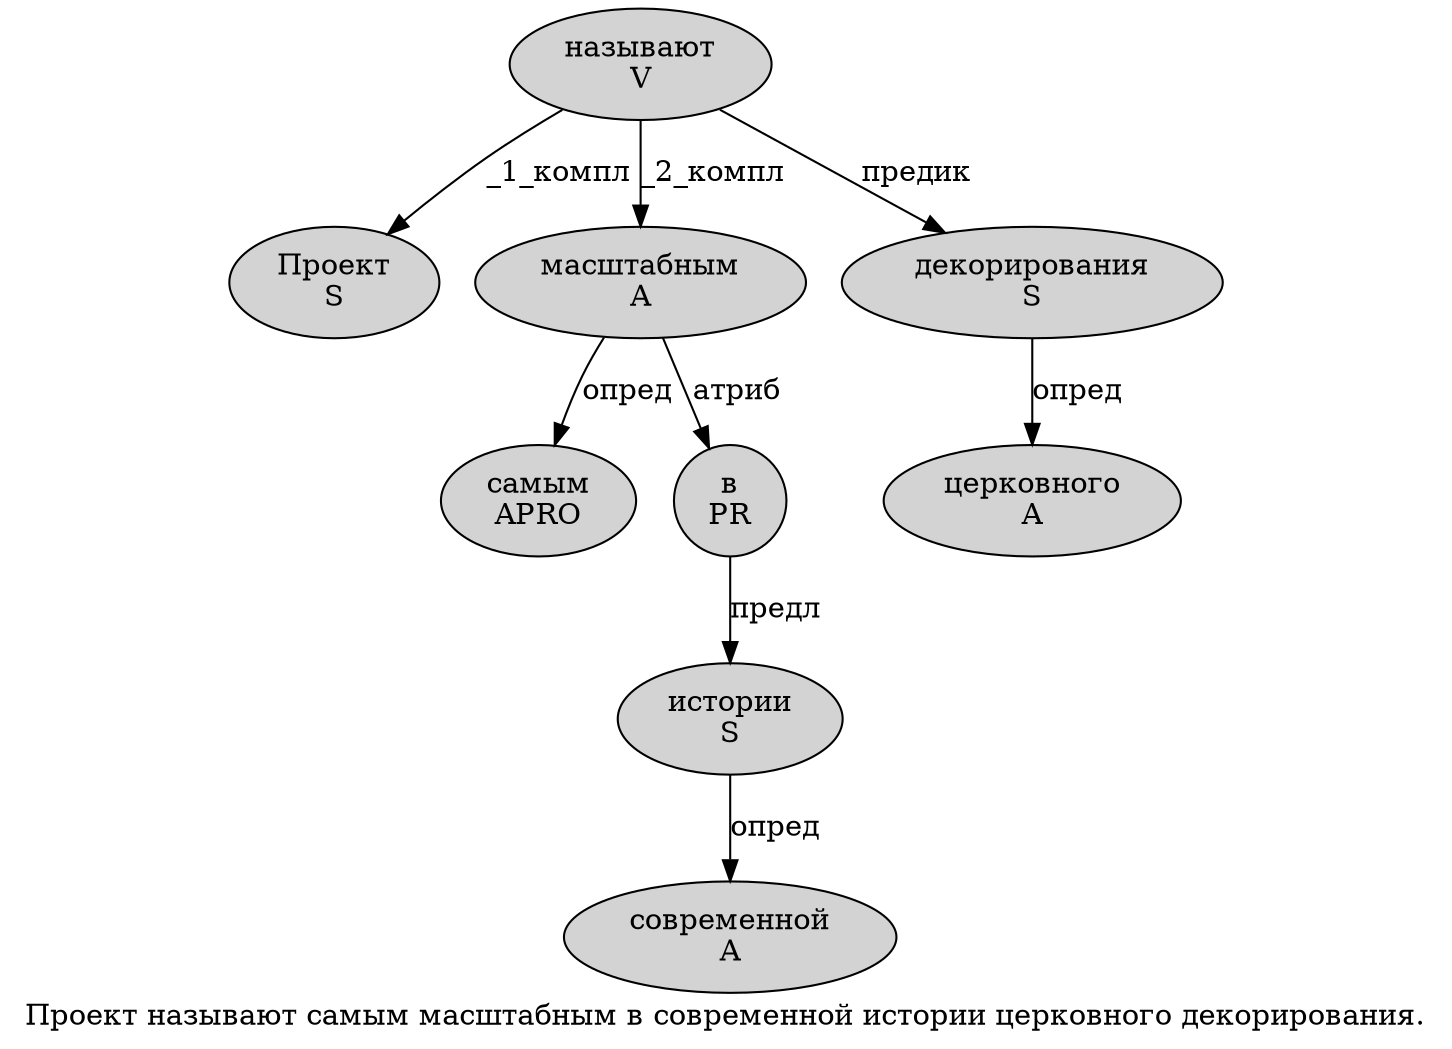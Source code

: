digraph SENTENCE_352 {
	graph [label="Проект называют самым масштабным в современной истории церковного декорирования."]
	node [style=filled]
		0 [label="Проект
S" color="" fillcolor=lightgray penwidth=1 shape=ellipse]
		1 [label="называют
V" color="" fillcolor=lightgray penwidth=1 shape=ellipse]
		2 [label="самым
APRO" color="" fillcolor=lightgray penwidth=1 shape=ellipse]
		3 [label="масштабным
A" color="" fillcolor=lightgray penwidth=1 shape=ellipse]
		4 [label="в
PR" color="" fillcolor=lightgray penwidth=1 shape=ellipse]
		5 [label="современной
A" color="" fillcolor=lightgray penwidth=1 shape=ellipse]
		6 [label="истории
S" color="" fillcolor=lightgray penwidth=1 shape=ellipse]
		7 [label="церковного
A" color="" fillcolor=lightgray penwidth=1 shape=ellipse]
		8 [label="декорирования
S" color="" fillcolor=lightgray penwidth=1 shape=ellipse]
			4 -> 6 [label="предл"]
			3 -> 2 [label="опред"]
			3 -> 4 [label="атриб"]
			8 -> 7 [label="опред"]
			6 -> 5 [label="опред"]
			1 -> 0 [label="_1_компл"]
			1 -> 3 [label="_2_компл"]
			1 -> 8 [label="предик"]
}